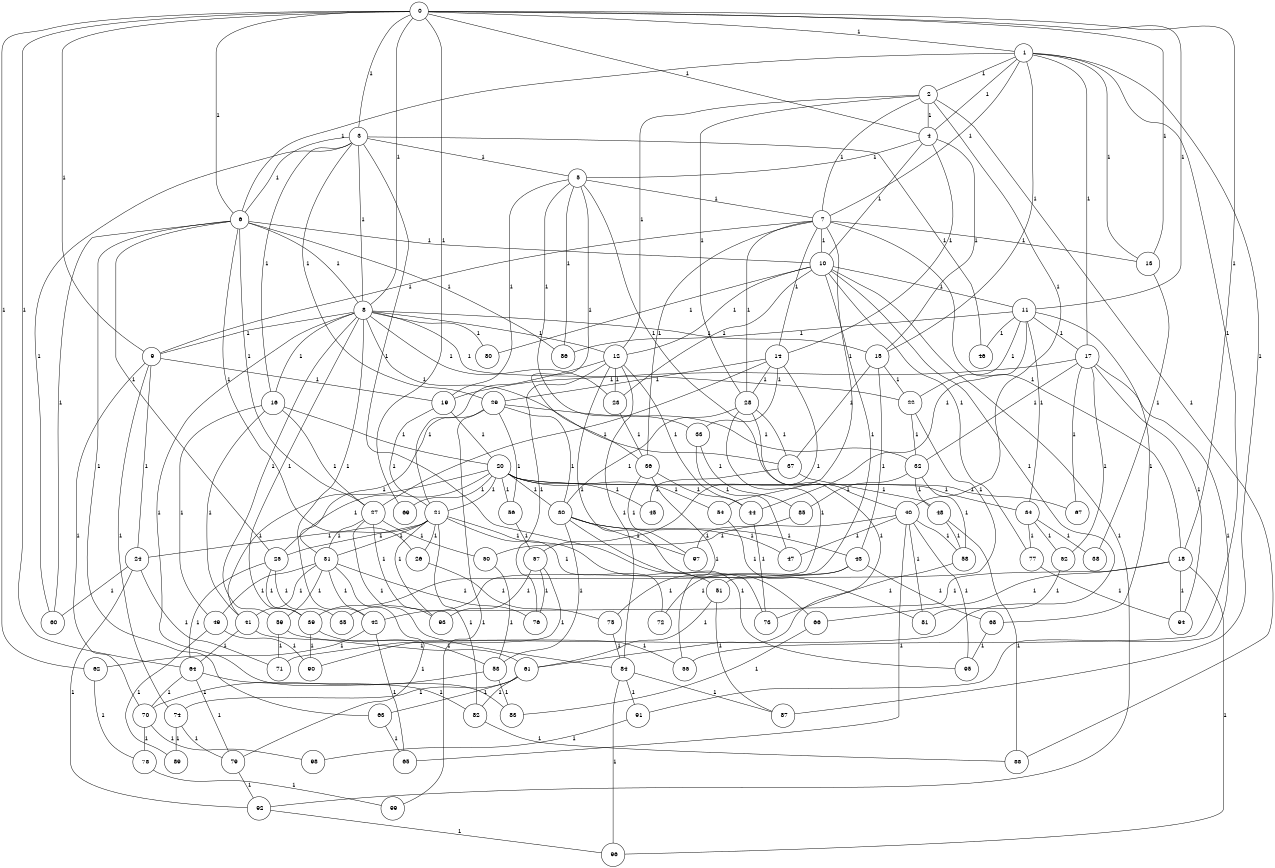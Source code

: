 graph G {
size="8.5,11;"
ratio = "expand;"
fixedsize="true;"
overlap="scale;"
node[shape=circle,width=.12,hight=.12,fontsize=12]
edge[fontsize=12]

0[label=" 0" color=black, pos="2.5722737,0.91581517!"];
1[label=" 1" color=black, pos="0.42045669,1.7276427!"];
2[label=" 2" color=black, pos="1.888392,1.8577297!"];
3[label=" 3" color=black, pos="0.93416834,2.9595138!"];
4[label=" 4" color=black, pos="2.1768605,0.57916032!"];
5[label=" 5" color=black, pos="0.14457809,0.86201666!"];
6[label=" 6" color=black, pos="0.6417988,2.7995429!"];
7[label=" 7" color=black, pos="2.6208523,0.37524529!"];
8[label=" 8" color=black, pos="1.7183511,1.9674172!"];
9[label=" 9" color=black, pos="1.5825433,1.0574445!"];
10[label=" 10" color=black, pos="0.18551977,1.2768579!"];
11[label=" 11" color=black, pos="0.86835421,2.3245187!"];
12[label=" 12" color=black, pos="1.1032118,2.9951154!"];
13[label=" 13" color=black, pos="1.6822798,2.3129547!"];
14[label=" 14" color=black, pos="1.9874241,2.2257924!"];
15[label=" 15" color=black, pos="1.7719261,0.80140244!"];
16[label=" 16" color=black, pos="0.89209816,0.62908494!"];
17[label=" 17" color=black, pos="1.4638795,1.9455768!"];
18[label=" 18" color=black, pos="0.60170356,2.7690874!"];
19[label=" 19" color=black, pos="0.45880623,0.5152725!"];
20[label=" 20" color=black, pos="0.99728512,0.80980789!"];
21[label=" 21" color=black, pos="0.36751991,2.0036434!"];
22[label=" 22" color=black, pos="0.23526008,0.96322038!"];
23[label=" 23" color=black, pos="2.8304735,2.4974634!"];
24[label=" 24" color=black, pos="2.5334425,1.1972132!"];
25[label=" 25" color=black, pos="0.81307775,2.6467212!"];
26[label=" 26" color=black, pos="0.36522453,1.8848391!"];
27[label=" 27" color=black, pos="1.5094147,0.38604877!"];
28[label=" 28" color=black, pos="0.91049946,2.1862647!"];
29[label=" 29" color=black, pos="2.3186192,0.63296335!"];
30[label=" 30" color=black, pos="1.4193441,1.5610655!"];
31[label=" 31" color=black, pos="2.3608065,0.97238931!"];
32[label=" 32" color=black, pos="2.1850772,2.891571!"];
33[label=" 33" color=black, pos="0.3123924,0.41293626!"];
34[label=" 34" color=black, pos="2.9541008,1.5016477!"];
35[label=" 35" color=black, pos="1.6978869,0.97021545!"];
36[label=" 36" color=black, pos="1.0835531,1.8864058!"];
37[label=" 37" color=black, pos="1.3463884,2.9560517!"];
38[label=" 38" color=black, pos="2.1155528,0.01555005!"];
39[label=" 39" color=black, pos="0.57564603,0.37060837!"];
40[label=" 40" color=black, pos="1.1575418,0.75887819!"];
41[label=" 41" color=black, pos="1.8004715,2.1475512!"];
42[label=" 42" color=black, pos="0.4695898,1.2180879!"];
43[label=" 43" color=black, pos="1.5368953,2.7758631!"];
44[label=" 44" color=black, pos="1.3447836,0.022620836!"];
45[label=" 45" color=black, pos="2.181638,2.4569044!"];
46[label=" 46" color=black, pos="0.49578963,2.7735502!"];
47[label=" 47" color=black, pos="1.4603938,1.8321589!"];
48[label=" 48" color=black, pos="1.4063379,1.0878699!"];
49[label=" 49" color=black, pos="0.76285153,0.96138175!"];
50[label=" 50" color=black, pos="2.88462,1.3999181!"];
51[label=" 51" color=black, pos="1.3677731,1.0419638!"];
52[label=" 52" color=black, pos="0.83805004,1.4037286!"];
53[label=" 53" color=black, pos="0.043257132,0.31687885!"];
54[label=" 54" color=black, pos="0.33308754,2.6104824!"];
55[label=" 55" color=black, pos="0.2345876,0.41141706!"];
56[label=" 56" color=black, pos="1.0336784,1.8477349!"];
57[label=" 57" color=black, pos="2.7347081,0.028971257!"];
58[label=" 58" color=black, pos="1.9885863,1.0408434!"];
59[label=" 59" color=black, pos="1.6046705,2.068916!"];
60[label=" 60" color=black, pos="2.1473918,1.4624085!"];
61[label=" 61" color=black, pos="1.3332778,2.7296957!"];
62[label=" 62" color=black, pos="0.86971644,1.4598467!"];
63[label=" 63" color=black, pos="2.7828195,0.74522952!"];
64[label=" 64" color=black, pos="1.3705507,1.6130278!"];
65[label=" 65" color=black, pos="2.402081,2.7245868!"];
66[label=" 66" color=black, pos="1.0708884,0.74702671!"];
67[label=" 67" color=black, pos="0.84823741,0.11827936!"];
68[label=" 68" color=black, pos="1.2885874,1.1862782!"];
69[label=" 69" color=black, pos="2.3599753,1.2882305!"];
70[label=" 70" color=black, pos="2.2561521,1.3339958!"];
71[label=" 71" color=black, pos="2.6193409,0.85546944!"];
72[label=" 72" color=black, pos="2.6721897,1.0951504!"];
73[label=" 73" color=black, pos="2.1104963,0.46493803!"];
74[label=" 74" color=black, pos="1.5851674,2.8569435!"];
75[label=" 75" color=black, pos="0.027907497,2.4290341!"];
76[label=" 76" color=black, pos="0.55591079,1.9383601!"];
77[label=" 77" color=black, pos="1.5312863,0.14557783!"];
78[label=" 78" color=black, pos="2.9746678,0.82640992!"];
79[label=" 79" color=black, pos="1.5587989,1.5839002!"];
80[label=" 80" color=black, pos="1.1503766,0.3052593!"];
81[label=" 81" color=black, pos="2.4987878,1.4422576!"];
82[label=" 82" color=black, pos="1.9821621,0.51736015!"];
83[label=" 83" color=black, pos="0.27442394,0.32656451!"];
84[label=" 84" color=black, pos="1.5617066,0.74622081!"];
85[label=" 85" color=black, pos="2.4915153,0.88043117!"];
86[label=" 86" color=black, pos="1.3713722,1.0601917!"];
87[label=" 87" color=black, pos="0.38872044,2.1611597!"];
88[label=" 88" color=black, pos="2.3231425,1.7999699!"];
89[label=" 89" color=black, pos="1.2366164,0.90588569!"];
90[label=" 90" color=black, pos="0.54142855,2.228848!"];
91[label=" 91" color=black, pos="0.3696401,0.64618721!"];
92[label=" 92" color=black, pos="0.8203372,2.0243395!"];
93[label=" 93" color=black, pos="0.28420666,0.77803547!"];
94[label=" 94" color=black, pos="1.6116118,0.58575006!"];
95[label=" 95" color=black, pos="0.48231905,1.5394292!"];
96[label=" 96" color=black, pos="0.21332885,0.62739199!"];
97[label=" 97" color=black, pos="0.58162665,1.6687237!"];
98[label=" 98" color=black, pos="1.9565235,0.93890769!"];
99[label=" 99" color=black, pos="2.4529843,1.2575103!"];
0--1[label="1"]
0--3[label="1"]
0--4[label="1"]
0--6[label="1"]
0--8[label="1"]
0--9[label="1"]
0--11[label="1"]
0--13[label="1"]
0--18[label="1"]
0--62[label="1"]
0--64[label="1"]
0--69[label="1"]
1--2[label="1"]
1--4[label="1"]
1--6[label="1"]
1--7[label="1"]
1--13[label="1"]
1--15[label="1"]
1--17[label="1"]
1--55[label="1"]
1--87[label="1"]
2--4[label="1"]
2--7[label="1"]
2--12[label="1"]
2--28[label="1"]
2--40[label="1"]
2--88[label="1"]
3--5[label="1"]
3--6[label="1"]
3--8[label="1"]
3--16[label="1"]
3--29[label="1"]
3--46[label="1"]
3--60[label="1"]
3--73[label="1"]
4--5[label="1"]
4--10[label="1"]
4--14[label="1"]
4--15[label="1"]
5--7[label="1"]
5--19[label="1"]
5--33[label="1"]
5--36[label="1"]
5--40[label="1"]
5--86[label="1"]
6--8[label="1"]
6--10[label="1"]
6--25[label="1"]
6--26[label="1"]
6--27[label="1"]
6--60[label="1"]
6--63[label="1"]
6--86[label="1"]
7--9[label="1"]
7--10[label="1"]
7--13[label="1"]
7--14[label="1"]
7--18[label="1"]
7--28[label="1"]
7--36[label="1"]
7--54[label="1"]
8--9[label="1"]
8--12[label="1"]
8--15[label="1"]
8--16[label="1"]
8--22[label="1"]
8--23[label="1"]
8--37[label="1"]
8--39[label="1"]
8--42[label="1"]
8--59[label="1"]
8--80[label="1"]
8--83[label="1"]
9--19[label="1"]
9--24[label="1"]
9--70[label="1"]
9--74[label="1"]
10--11[label="1"]
10--12[label="1"]
10--23[label="1"]
10--35[label="1"]
10--77[label="1"]
10--80[label="1"]
10--90[label="1"]
10--92[label="1"]
11--17[label="1"]
11--22[label="1"]
11--34[label="1"]
11--44[label="1"]
11--46[label="1"]
11--68[label="1"]
11--86[label="1"]
12--21[label="1"]
12--23[label="1"]
12--44[label="1"]
12--66[label="1"]
12--76[label="1"]
12--84[label="1"]
13--38[label="1"]
14--27[label="1"]
14--28[label="1"]
14--29[label="1"]
14--33[label="1"]
14--57[label="1"]
15--22[label="1"]
15--37[label="1"]
15--43[label="1"]
16--20[label="1"]
16--27[label="1"]
16--41[label="1"]
16--49[label="1"]
17--19[label="1"]
17--32[label="1"]
17--52[label="1"]
17--67[label="1"]
17--91[label="1"]
17--94[label="1"]
18--42[label="1"]
18--66[label="1"]
18--94[label="1"]
18--96[label="1"]
19--20[label="1"]
19--21[label="1"]
20--21[label="1"]
20--25[label="1"]
20--30[label="1"]
20--34[label="1"]
20--41[label="1"]
20--45[label="1"]
20--54[label="1"]
20--56[label="1"]
20--67[label="1"]
20--69[label="1"]
21--24[label="1"]
21--25[label="1"]
21--26[label="1"]
21--31[label="1"]
21--51[label="1"]
21--72[label="1"]
21--82[label="1"]
21--93[label="1"]
22--32[label="1"]
22--51[label="1"]
23--36[label="1"]
24--60[label="1"]
24--71[label="1"]
24--92[label="1"]
25--35[label="1"]
25--39[label="1"]
25--64[label="1"]
26--75[label="1"]
27--31[label="1"]
27--50[label="1"]
27--84[label="1"]
27--93[label="1"]
28--30[label="1"]
28--37[label="1"]
28--39[label="1"]
28--61[label="1"]
29--30[label="1"]
29--31[label="1"]
29--32[label="1"]
29--56[label="1"]
29--99[label="1"]
30--43[label="1"]
30--47[label="1"]
30--53[label="1"]
30--95[label="1"]
30--97[label="1"]
31--41[label="1"]
31--42[label="1"]
31--49[label="1"]
31--59[label="1"]
31--76[label="1"]
31--79[label="1"]
32--48[label="1"]
32--58[label="1"]
32--85[label="1"]
33--47[label="1"]
33--85[label="1"]
34--38[label="1"]
34--52[label="1"]
34--77[label="1"]
36--44[label="1"]
36--55[label="1"]
36--97[label="1"]
37--45[label="1"]
37--48[label="1"]
39--53[label="1"]
39--90[label="1"]
40--47[label="1"]
40--50[label="1"]
40--58[label="1"]
40--65[label="1"]
40--81[label="1"]
40--95[label="1"]
41--55[label="1"]
41--64[label="1"]
42--62[label="1"]
42--65[label="1"]
43--68[label="1"]
43--72[label="1"]
43--75[label="1"]
44--73[label="1"]
48--58[label="1"]
48--88[label="1"]
49--89[label="1"]
49--90[label="1"]
50--53[label="1"]
51--61[label="1"]
51--87[label="1"]
52--81[label="1"]
53--70[label="1"]
53--83[label="1"]
54--81[label="1"]
56--57[label="1"]
57--71[label="1"]
57--76[label="1"]
57--93[label="1"]
58--73[label="1"]
59--61[label="1"]
59--71[label="1"]
61--63[label="1"]
61--74[label="1"]
61--82[label="1"]
62--78[label="1"]
63--65[label="1"]
64--70[label="1"]
64--79[label="1"]
64--82[label="1"]
66--83[label="1"]
68--95[label="1"]
70--78[label="1"]
70--98[label="1"]
74--79[label="1"]
74--89[label="1"]
75--84[label="1"]
77--94[label="1"]
78--99[label="1"]
79--92[label="1"]
82--88[label="1"]
84--87[label="1"]
84--91[label="1"]
84--96[label="1"]
85--97[label="1"]
91--98[label="1"]
92--96[label="1"]

}

